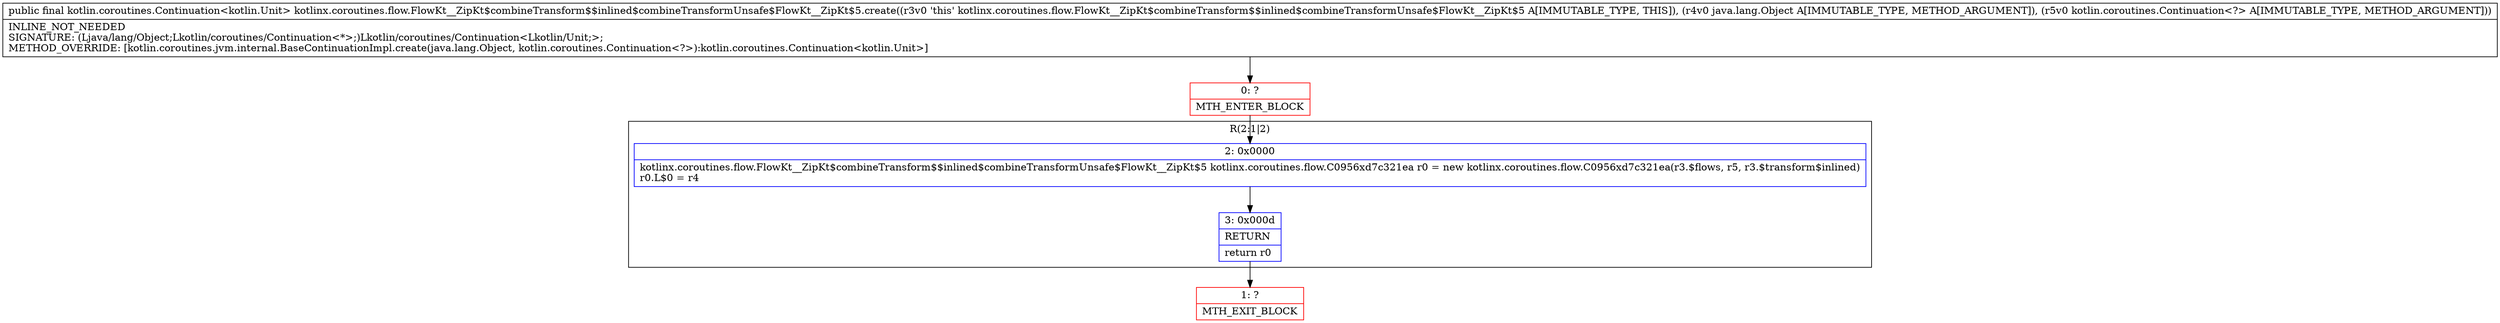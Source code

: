 digraph "CFG forkotlinx.coroutines.flow.FlowKt__ZipKt$combineTransform$$inlined$combineTransformUnsafe$FlowKt__ZipKt$5.create(Ljava\/lang\/Object;Lkotlin\/coroutines\/Continuation;)Lkotlin\/coroutines\/Continuation;" {
subgraph cluster_Region_1731202020 {
label = "R(2:1|2)";
node [shape=record,color=blue];
Node_2 [shape=record,label="{2\:\ 0x0000|kotlinx.coroutines.flow.FlowKt__ZipKt$combineTransform$$inlined$combineTransformUnsafe$FlowKt__ZipKt$5 kotlinx.coroutines.flow.C0956xd7c321ea r0 = new kotlinx.coroutines.flow.C0956xd7c321ea(r3.$flows, r5, r3.$transform$inlined)\lr0.L$0 = r4\l}"];
Node_3 [shape=record,label="{3\:\ 0x000d|RETURN\l|return r0\l}"];
}
Node_0 [shape=record,color=red,label="{0\:\ ?|MTH_ENTER_BLOCK\l}"];
Node_1 [shape=record,color=red,label="{1\:\ ?|MTH_EXIT_BLOCK\l}"];
MethodNode[shape=record,label="{public final kotlin.coroutines.Continuation\<kotlin.Unit\> kotlinx.coroutines.flow.FlowKt__ZipKt$combineTransform$$inlined$combineTransformUnsafe$FlowKt__ZipKt$5.create((r3v0 'this' kotlinx.coroutines.flow.FlowKt__ZipKt$combineTransform$$inlined$combineTransformUnsafe$FlowKt__ZipKt$5 A[IMMUTABLE_TYPE, THIS]), (r4v0 java.lang.Object A[IMMUTABLE_TYPE, METHOD_ARGUMENT]), (r5v0 kotlin.coroutines.Continuation\<?\> A[IMMUTABLE_TYPE, METHOD_ARGUMENT]))  | INLINE_NOT_NEEDED\lSIGNATURE: (Ljava\/lang\/Object;Lkotlin\/coroutines\/Continuation\<*\>;)Lkotlin\/coroutines\/Continuation\<Lkotlin\/Unit;\>;\lMETHOD_OVERRIDE: [kotlin.coroutines.jvm.internal.BaseContinuationImpl.create(java.lang.Object, kotlin.coroutines.Continuation\<?\>):kotlin.coroutines.Continuation\<kotlin.Unit\>]\l}"];
MethodNode -> Node_0;Node_2 -> Node_3;
Node_3 -> Node_1;
Node_0 -> Node_2;
}

